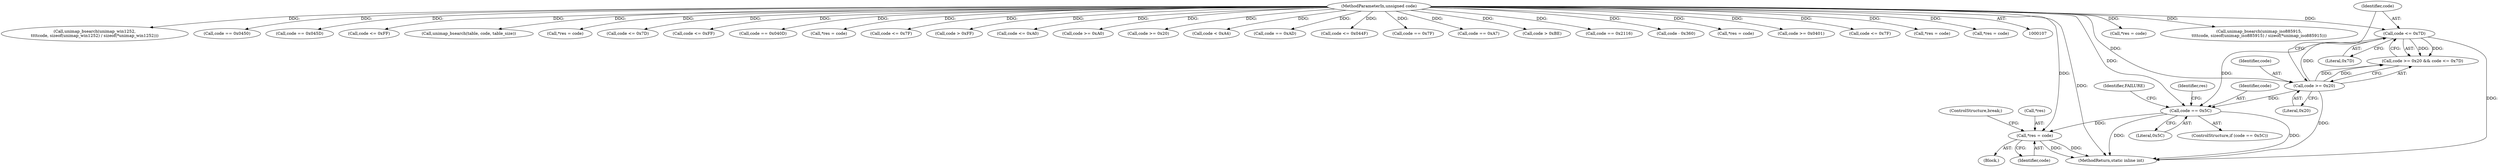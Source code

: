 digraph "0_php-src_0da8b8b801f9276359262f1ef8274c7812d3dfda?w=1_4@pointer" {
"1000384" [label="(Call,*res = code)"];
"1000379" [label="(Call,code == 0x5C)"];
"1000374" [label="(Call,code <= 0x7D)"];
"1000371" [label="(Call,code >= 0x20)"];
"1000108" [label="(MethodParameterIn,unsigned code)"];
"1000386" [label="(Identifier,res)"];
"1000141" [label="(Call,*res = code)"];
"1000222" [label="(Call,unimap_bsearch(unimap_iso885915,\n\t\t\t\tcode, sizeof(unimap_iso885915) / sizeof(*unimap_iso885915)))"];
"1000263" [label="(Call,unimap_bsearch(unimap_win1252,\n\t\t\t\tcode, sizeof(unimap_win1252) / sizeof(*unimap_win1252)))"];
"1000181" [label="(Call,code == 0x0450)"];
"1000384" [label="(Call,*res = code)"];
"1000379" [label="(Call,code == 0x5C)"];
"1000184" [label="(Call,code == 0x045D)"];
"1000371" [label="(Call,code >= 0x20)"];
"1000251" [label="(Call,code <= 0xFF)"];
"1000353" [label="(Call,unimap_bsearch(table, code, table_size))"];
"1000375" [label="(Identifier,code)"];
"1000345" [label="(Call,*res = code)"];
"1000419" [label="(MethodReturn,static inline int)"];
"1000401" [label="(Call,code <= 0x7D)"];
"1000210" [label="(Call,code <= 0xFF)"];
"1000177" [label="(Call,code == 0x040D)"];
"1000405" [label="(Call,*res = code)"];
"1000244" [label="(Call,code <= 0x7F)"];
"1000380" [label="(Identifier,code)"];
"1000120" [label="(Call,code > 0xFF)"];
"1000134" [label="(Call,code <= 0xA0)"];
"1000377" [label="(Block,)"];
"1000248" [label="(Call,code >= 0xA0)"];
"1000374" [label="(Call,code <= 0x7D)"];
"1000378" [label="(ControlStructure,if (code == 0x5C))"];
"1000398" [label="(Call,code >= 0x20)"];
"1000203" [label="(Call,code < 0xA4)"];
"1000385" [label="(Call,*res)"];
"1000137" [label="(Call,code == 0xAD)"];
"1000171" [label="(Call,code <= 0x044F)"];
"1000284" [label="(Call,code == 0x7F)"];
"1000372" [label="(Identifier,code)"];
"1000370" [label="(Call,code >= 0x20 && code <= 0x7D)"];
"1000157" [label="(Call,code == 0xA7)"];
"1000373" [label="(Literal,0x20)"];
"1000207" [label="(Call,code > 0xBE)"];
"1000147" [label="(Call,code == 0x2116)"];
"1000376" [label="(Literal,0x7D)"];
"1000192" [label="(Call,code - 0x360)"];
"1000126" [label="(Call,*res = code)"];
"1000392" [label="(ControlStructure,break;)"];
"1000108" [label="(MethodParameterIn,unsigned code)"];
"1000387" [label="(Identifier,code)"];
"1000168" [label="(Call,code >= 0x0401)"];
"1000381" [label="(Literal,0x5C)"];
"1000341" [label="(Call,code <= 0x7F)"];
"1000214" [label="(Call,*res = code)"];
"1000383" [label="(Identifier,FAILURE)"];
"1000255" [label="(Call,*res = code)"];
"1000384" -> "1000377"  [label="AST: "];
"1000384" -> "1000387"  [label="CFG: "];
"1000385" -> "1000384"  [label="AST: "];
"1000387" -> "1000384"  [label="AST: "];
"1000392" -> "1000384"  [label="CFG: "];
"1000384" -> "1000419"  [label="DDG: "];
"1000384" -> "1000419"  [label="DDG: "];
"1000379" -> "1000384"  [label="DDG: "];
"1000108" -> "1000384"  [label="DDG: "];
"1000379" -> "1000378"  [label="AST: "];
"1000379" -> "1000381"  [label="CFG: "];
"1000380" -> "1000379"  [label="AST: "];
"1000381" -> "1000379"  [label="AST: "];
"1000383" -> "1000379"  [label="CFG: "];
"1000386" -> "1000379"  [label="CFG: "];
"1000379" -> "1000419"  [label="DDG: "];
"1000379" -> "1000419"  [label="DDG: "];
"1000374" -> "1000379"  [label="DDG: "];
"1000371" -> "1000379"  [label="DDG: "];
"1000108" -> "1000379"  [label="DDG: "];
"1000374" -> "1000370"  [label="AST: "];
"1000374" -> "1000376"  [label="CFG: "];
"1000375" -> "1000374"  [label="AST: "];
"1000376" -> "1000374"  [label="AST: "];
"1000370" -> "1000374"  [label="CFG: "];
"1000374" -> "1000419"  [label="DDG: "];
"1000374" -> "1000370"  [label="DDG: "];
"1000374" -> "1000370"  [label="DDG: "];
"1000371" -> "1000374"  [label="DDG: "];
"1000108" -> "1000374"  [label="DDG: "];
"1000371" -> "1000370"  [label="AST: "];
"1000371" -> "1000373"  [label="CFG: "];
"1000372" -> "1000371"  [label="AST: "];
"1000373" -> "1000371"  [label="AST: "];
"1000375" -> "1000371"  [label="CFG: "];
"1000370" -> "1000371"  [label="CFG: "];
"1000371" -> "1000419"  [label="DDG: "];
"1000371" -> "1000370"  [label="DDG: "];
"1000371" -> "1000370"  [label="DDG: "];
"1000108" -> "1000371"  [label="DDG: "];
"1000108" -> "1000107"  [label="AST: "];
"1000108" -> "1000419"  [label="DDG: "];
"1000108" -> "1000120"  [label="DDG: "];
"1000108" -> "1000126"  [label="DDG: "];
"1000108" -> "1000134"  [label="DDG: "];
"1000108" -> "1000137"  [label="DDG: "];
"1000108" -> "1000141"  [label="DDG: "];
"1000108" -> "1000147"  [label="DDG: "];
"1000108" -> "1000157"  [label="DDG: "];
"1000108" -> "1000168"  [label="DDG: "];
"1000108" -> "1000171"  [label="DDG: "];
"1000108" -> "1000177"  [label="DDG: "];
"1000108" -> "1000181"  [label="DDG: "];
"1000108" -> "1000184"  [label="DDG: "];
"1000108" -> "1000192"  [label="DDG: "];
"1000108" -> "1000203"  [label="DDG: "];
"1000108" -> "1000207"  [label="DDG: "];
"1000108" -> "1000210"  [label="DDG: "];
"1000108" -> "1000214"  [label="DDG: "];
"1000108" -> "1000222"  [label="DDG: "];
"1000108" -> "1000244"  [label="DDG: "];
"1000108" -> "1000248"  [label="DDG: "];
"1000108" -> "1000251"  [label="DDG: "];
"1000108" -> "1000255"  [label="DDG: "];
"1000108" -> "1000263"  [label="DDG: "];
"1000108" -> "1000284"  [label="DDG: "];
"1000108" -> "1000341"  [label="DDG: "];
"1000108" -> "1000345"  [label="DDG: "];
"1000108" -> "1000353"  [label="DDG: "];
"1000108" -> "1000398"  [label="DDG: "];
"1000108" -> "1000401"  [label="DDG: "];
"1000108" -> "1000405"  [label="DDG: "];
}
